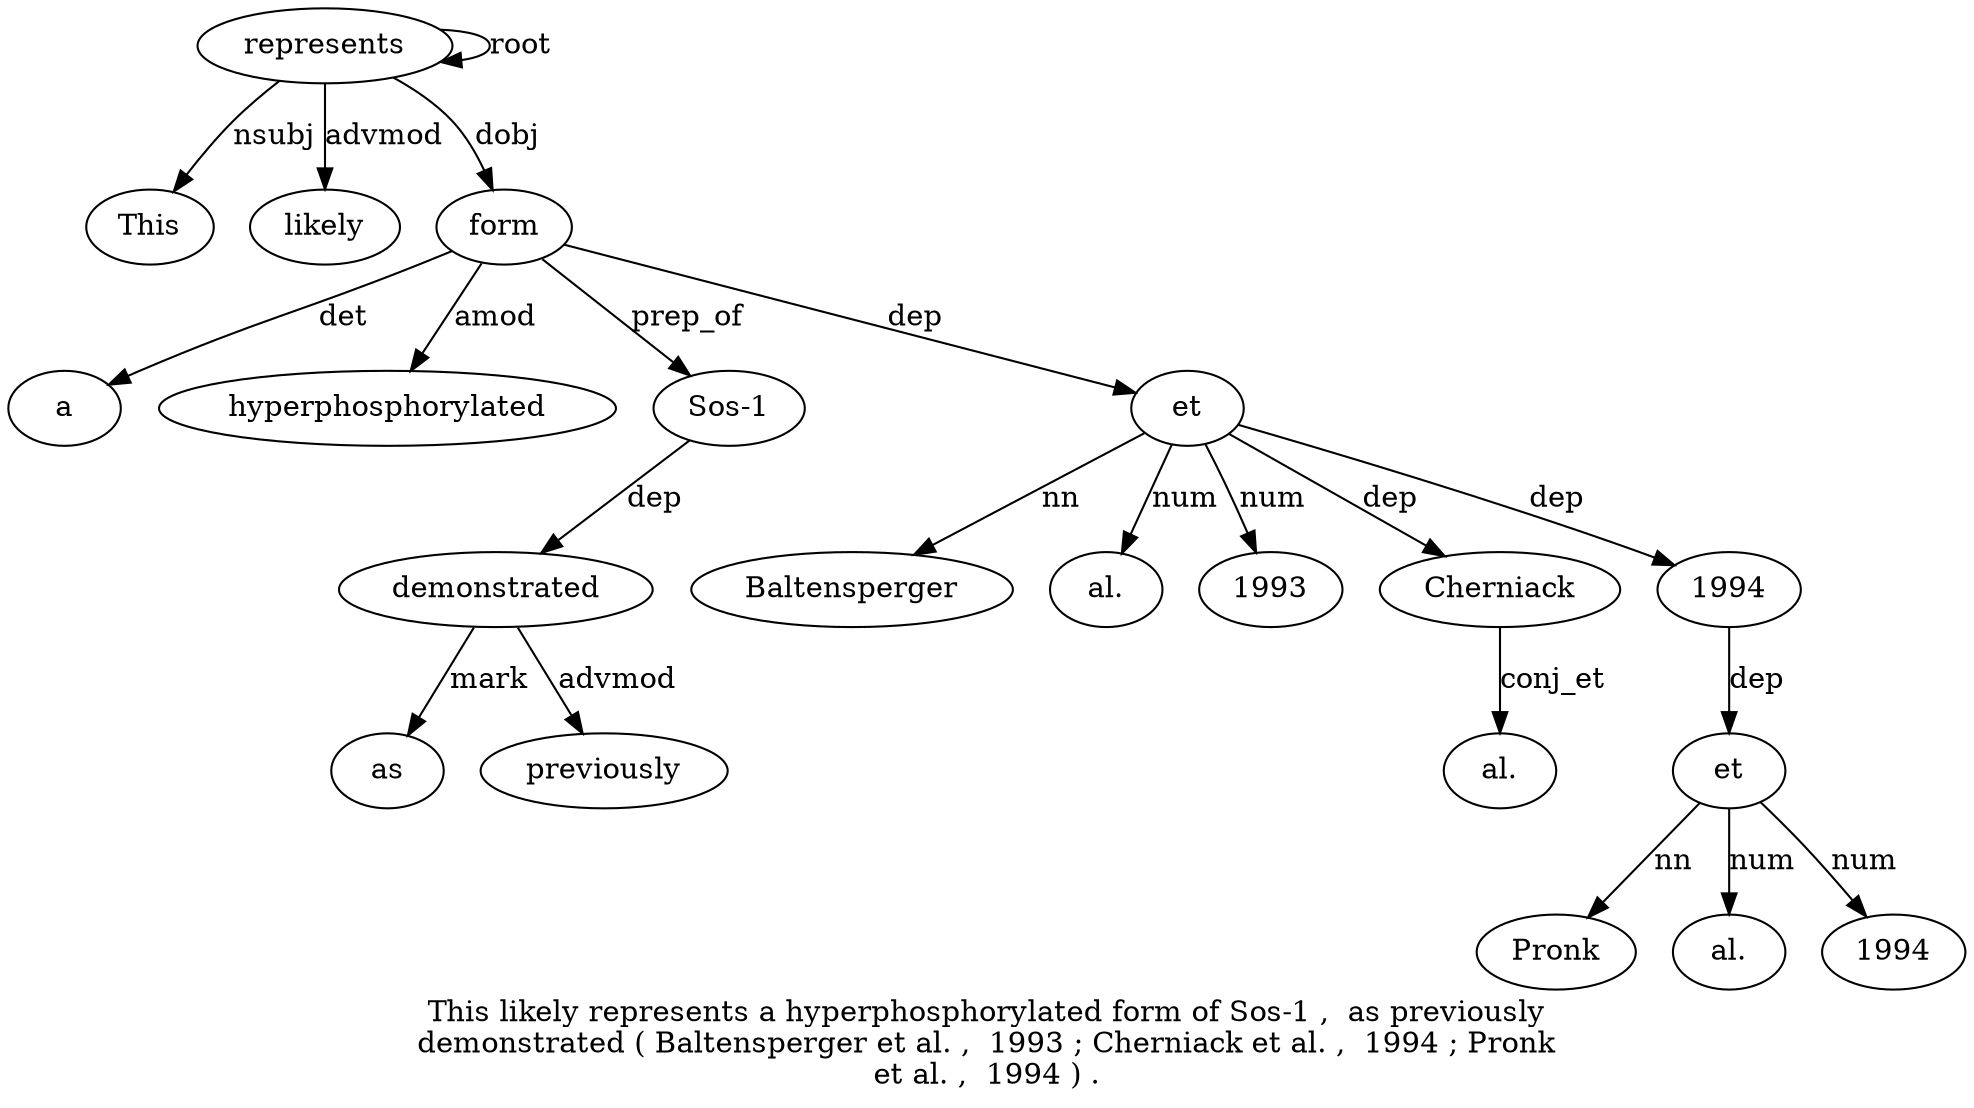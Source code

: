 digraph "This likely represents a hyperphosphorylated form of Sos-1 ,  as previously demonstrated ( Baltensperger et al. ,  1993 ; Cherniack et al. ,  1994 ; Pronk et al. ,  1994 ) ." {
label="This likely represents a hyperphosphorylated form of Sos-1 ,  as previously
demonstrated ( Baltensperger et al. ,  1993 ; Cherniack et al. ,  1994 ; Pronk
et al. ,  1994 ) .";
represents3 [style=filled, fillcolor=white, label=represents];
This1 [style=filled, fillcolor=white, label=This];
represents3 -> This1  [label=nsubj];
likely2 [style=filled, fillcolor=white, label=likely];
represents3 -> likely2  [label=advmod];
represents3 -> represents3  [label=root];
form6 [style=filled, fillcolor=white, label=form];
a4 [style=filled, fillcolor=white, label=a];
form6 -> a4  [label=det];
hyperphosphorylated5 [style=filled, fillcolor=white, label=hyperphosphorylated];
form6 -> hyperphosphorylated5  [label=amod];
represents3 -> form6  [label=dobj];
"Sos-18" [style=filled, fillcolor=white, label="Sos-1"];
form6 -> "Sos-18"  [label=prep_of];
demonstrated12 [style=filled, fillcolor=white, label=demonstrated];
as10 [style=filled, fillcolor=white, label=as];
demonstrated12 -> as10  [label=mark];
previously11 [style=filled, fillcolor=white, label=previously];
demonstrated12 -> previously11  [label=advmod];
"Sos-18" -> demonstrated12  [label=dep];
et15 [style=filled, fillcolor=white, label=et];
Baltensperger14 [style=filled, fillcolor=white, label=Baltensperger];
et15 -> Baltensperger14  [label=nn];
form6 -> et15  [label=dep];
"al.16" [style=filled, fillcolor=white, label="al."];
et15 -> "al.16"  [label=num];
199318 [style=filled, fillcolor=white, label=1993];
et15 -> 199318  [label=num];
Cherniack20 [style=filled, fillcolor=white, label=Cherniack];
et15 -> Cherniack20  [label=dep];
"al.22" [style=filled, fillcolor=white, label="al."];
Cherniack20 -> "al.22"  [label=conj_et];
19942 [style=filled, fillcolor=white, label=1994];
et15 -> 19942  [label=dep];
et27 [style=filled, fillcolor=white, label=et];
Pronk26 [style=filled, fillcolor=white, label=Pronk];
et27 -> Pronk26  [label=nn];
19942 -> et27  [label=dep];
"al.28" [style=filled, fillcolor=white, label="al."];
et27 -> "al.28"  [label=num];
199430 [style=filled, fillcolor=white, label=1994];
et27 -> 199430  [label=num];
}
